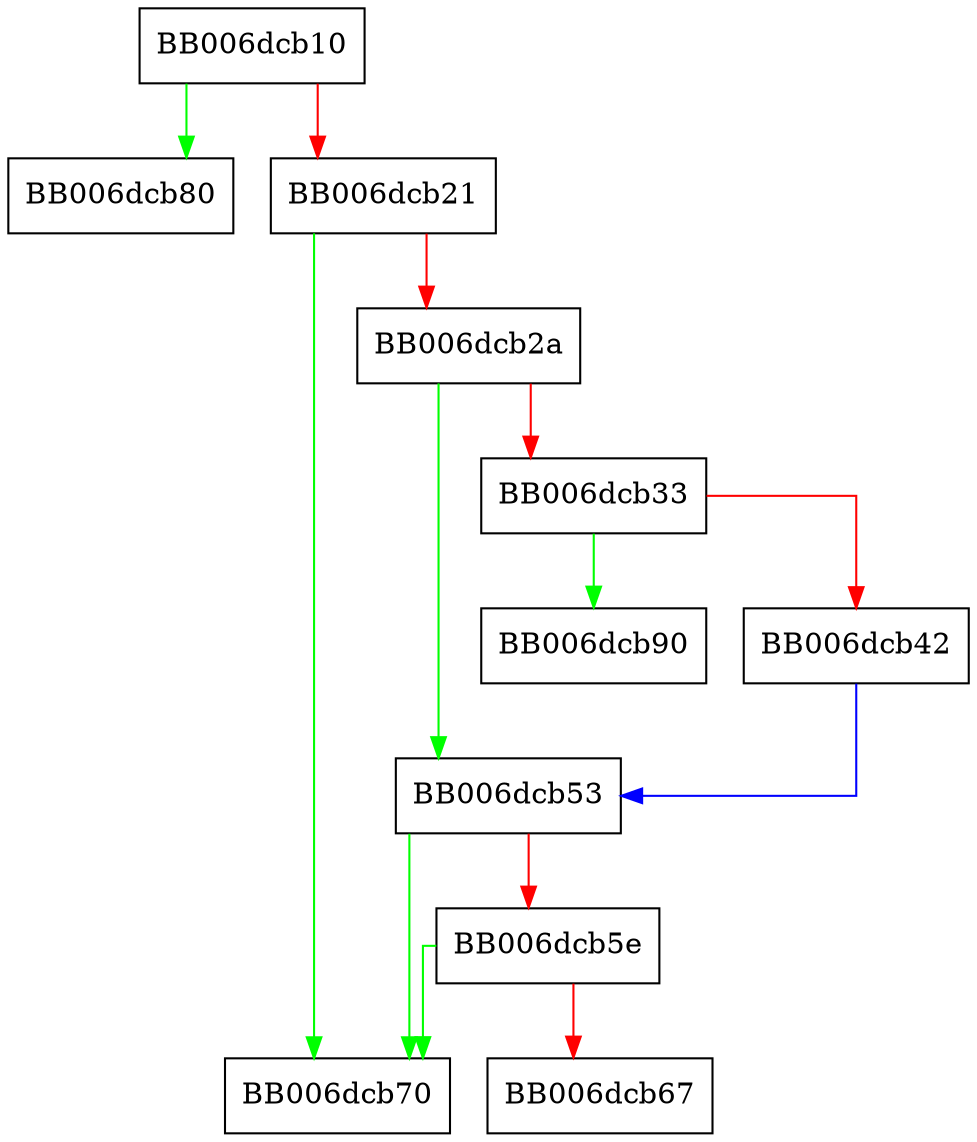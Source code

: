 digraph cleanup_entropy {
  node [shape="box"];
  graph [splines=ortho];
  BB006dcb10 -> BB006dcb80 [color="green"];
  BB006dcb10 -> BB006dcb21 [color="red"];
  BB006dcb21 -> BB006dcb70 [color="green"];
  BB006dcb21 -> BB006dcb2a [color="red"];
  BB006dcb2a -> BB006dcb53 [color="green"];
  BB006dcb2a -> BB006dcb33 [color="red"];
  BB006dcb33 -> BB006dcb90 [color="green"];
  BB006dcb33 -> BB006dcb42 [color="red"];
  BB006dcb42 -> BB006dcb53 [color="blue"];
  BB006dcb53 -> BB006dcb70 [color="green"];
  BB006dcb53 -> BB006dcb5e [color="red"];
  BB006dcb5e -> BB006dcb70 [color="green"];
  BB006dcb5e -> BB006dcb67 [color="red"];
}